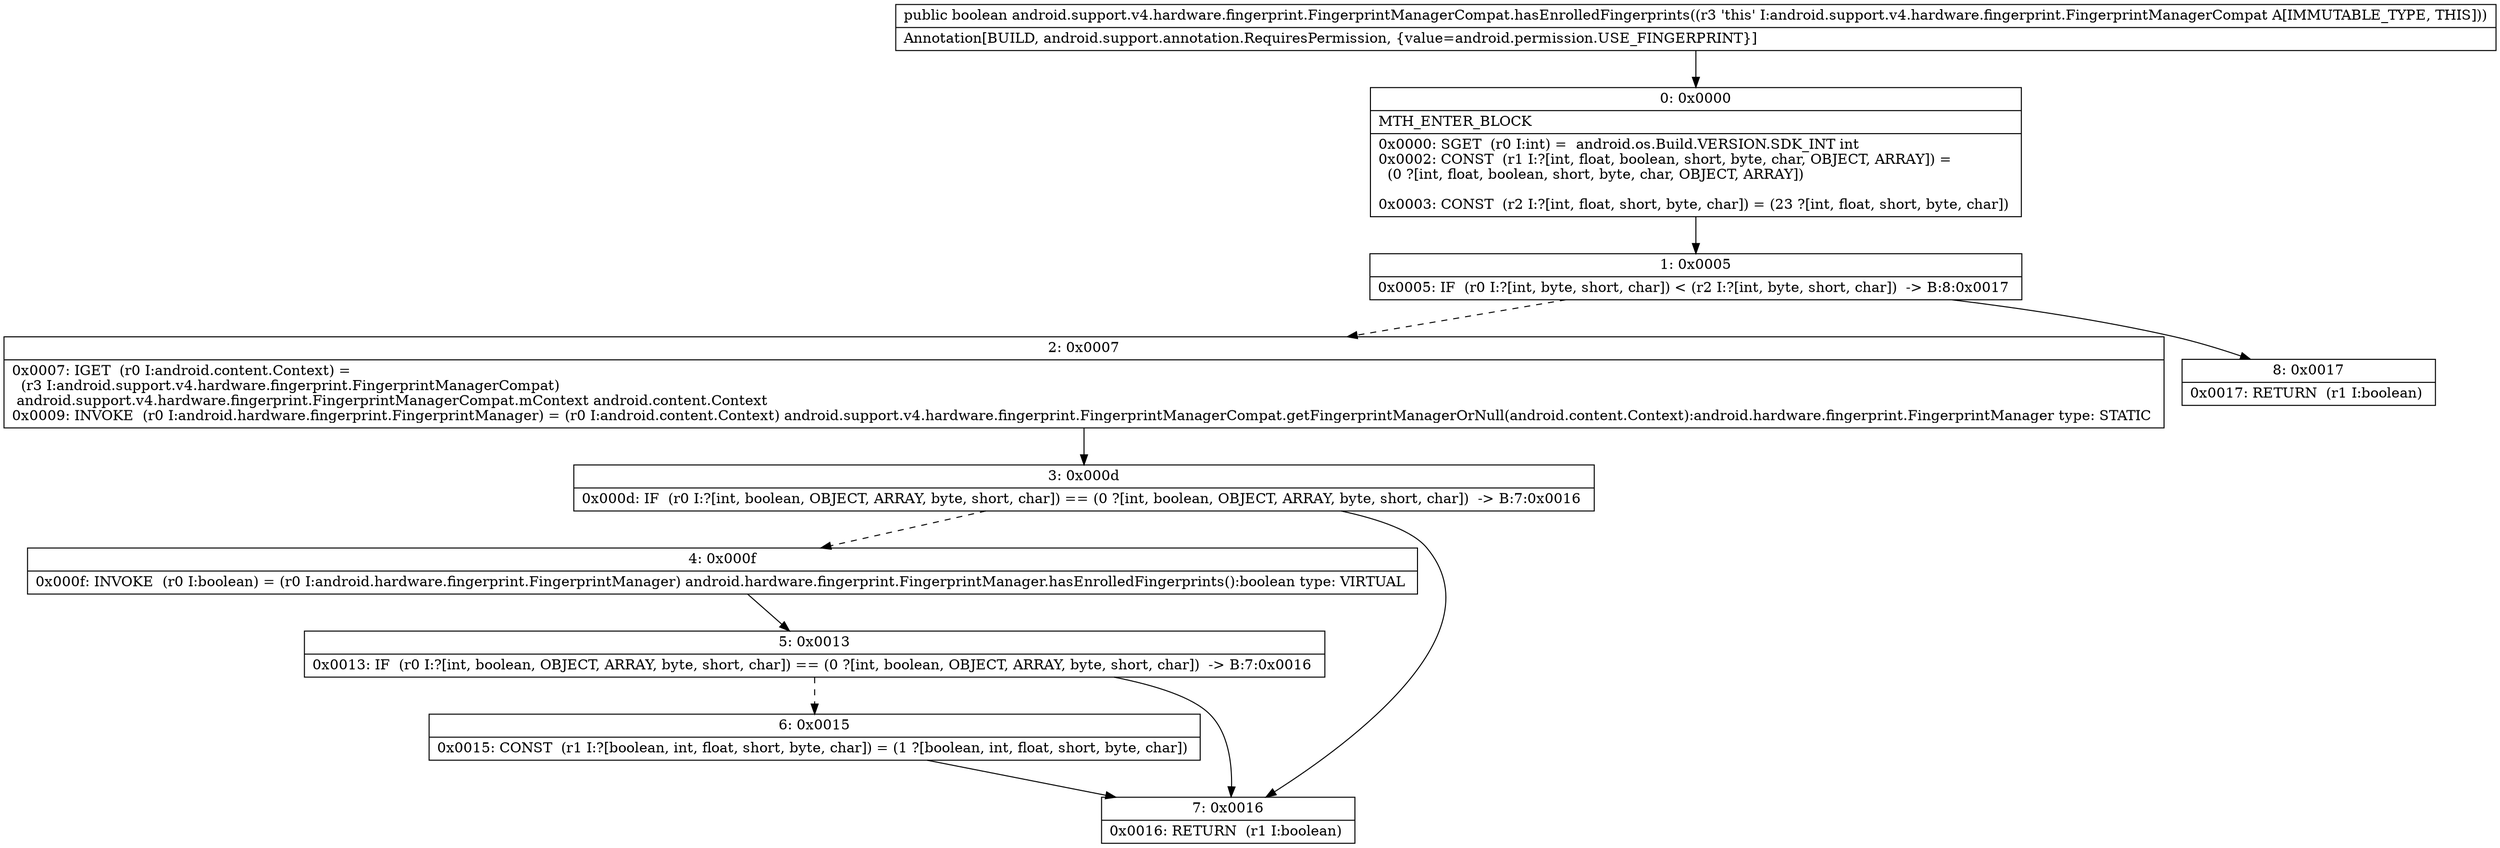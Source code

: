 digraph "CFG forandroid.support.v4.hardware.fingerprint.FingerprintManagerCompat.hasEnrolledFingerprints()Z" {
Node_0 [shape=record,label="{0\:\ 0x0000|MTH_ENTER_BLOCK\l|0x0000: SGET  (r0 I:int) =  android.os.Build.VERSION.SDK_INT int \l0x0002: CONST  (r1 I:?[int, float, boolean, short, byte, char, OBJECT, ARRAY]) = \l  (0 ?[int, float, boolean, short, byte, char, OBJECT, ARRAY])\l \l0x0003: CONST  (r2 I:?[int, float, short, byte, char]) = (23 ?[int, float, short, byte, char]) \l}"];
Node_1 [shape=record,label="{1\:\ 0x0005|0x0005: IF  (r0 I:?[int, byte, short, char]) \< (r2 I:?[int, byte, short, char])  \-\> B:8:0x0017 \l}"];
Node_2 [shape=record,label="{2\:\ 0x0007|0x0007: IGET  (r0 I:android.content.Context) = \l  (r3 I:android.support.v4.hardware.fingerprint.FingerprintManagerCompat)\l android.support.v4.hardware.fingerprint.FingerprintManagerCompat.mContext android.content.Context \l0x0009: INVOKE  (r0 I:android.hardware.fingerprint.FingerprintManager) = (r0 I:android.content.Context) android.support.v4.hardware.fingerprint.FingerprintManagerCompat.getFingerprintManagerOrNull(android.content.Context):android.hardware.fingerprint.FingerprintManager type: STATIC \l}"];
Node_3 [shape=record,label="{3\:\ 0x000d|0x000d: IF  (r0 I:?[int, boolean, OBJECT, ARRAY, byte, short, char]) == (0 ?[int, boolean, OBJECT, ARRAY, byte, short, char])  \-\> B:7:0x0016 \l}"];
Node_4 [shape=record,label="{4\:\ 0x000f|0x000f: INVOKE  (r0 I:boolean) = (r0 I:android.hardware.fingerprint.FingerprintManager) android.hardware.fingerprint.FingerprintManager.hasEnrolledFingerprints():boolean type: VIRTUAL \l}"];
Node_5 [shape=record,label="{5\:\ 0x0013|0x0013: IF  (r0 I:?[int, boolean, OBJECT, ARRAY, byte, short, char]) == (0 ?[int, boolean, OBJECT, ARRAY, byte, short, char])  \-\> B:7:0x0016 \l}"];
Node_6 [shape=record,label="{6\:\ 0x0015|0x0015: CONST  (r1 I:?[boolean, int, float, short, byte, char]) = (1 ?[boolean, int, float, short, byte, char]) \l}"];
Node_7 [shape=record,label="{7\:\ 0x0016|0x0016: RETURN  (r1 I:boolean) \l}"];
Node_8 [shape=record,label="{8\:\ 0x0017|0x0017: RETURN  (r1 I:boolean) \l}"];
MethodNode[shape=record,label="{public boolean android.support.v4.hardware.fingerprint.FingerprintManagerCompat.hasEnrolledFingerprints((r3 'this' I:android.support.v4.hardware.fingerprint.FingerprintManagerCompat A[IMMUTABLE_TYPE, THIS]))  | Annotation[BUILD, android.support.annotation.RequiresPermission, \{value=android.permission.USE_FINGERPRINT\}]\l}"];
MethodNode -> Node_0;
Node_0 -> Node_1;
Node_1 -> Node_2[style=dashed];
Node_1 -> Node_8;
Node_2 -> Node_3;
Node_3 -> Node_4[style=dashed];
Node_3 -> Node_7;
Node_4 -> Node_5;
Node_5 -> Node_6[style=dashed];
Node_5 -> Node_7;
Node_6 -> Node_7;
}

